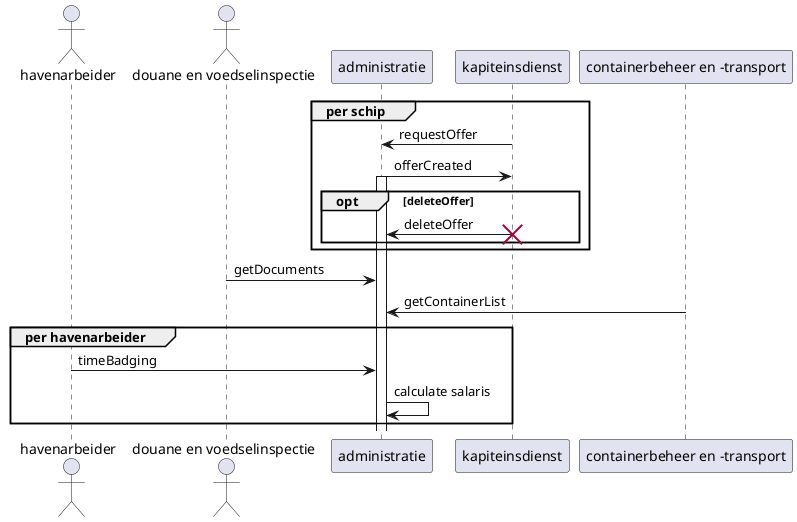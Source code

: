 @startuml

actor havenarbeider
actor "douane en voedselinspectie" as douane

group per schip
administratie <- kapiteinsdienst: requestOffer
administratie -> kapiteinsdienst: offerCreated
activate administratie
opt deleteOffer
kapiteinsdienst -> administratie: deleteOffer
destroy kapiteinsdienst
end
end 

administratie <- douane: getDocuments
"containerbeheer en -transport" -> administratie: getContainerList

group per havenarbeider
administratie <- havenarbeider: timeBadging
administratie -> administratie: calculate salaris
end

@enduml